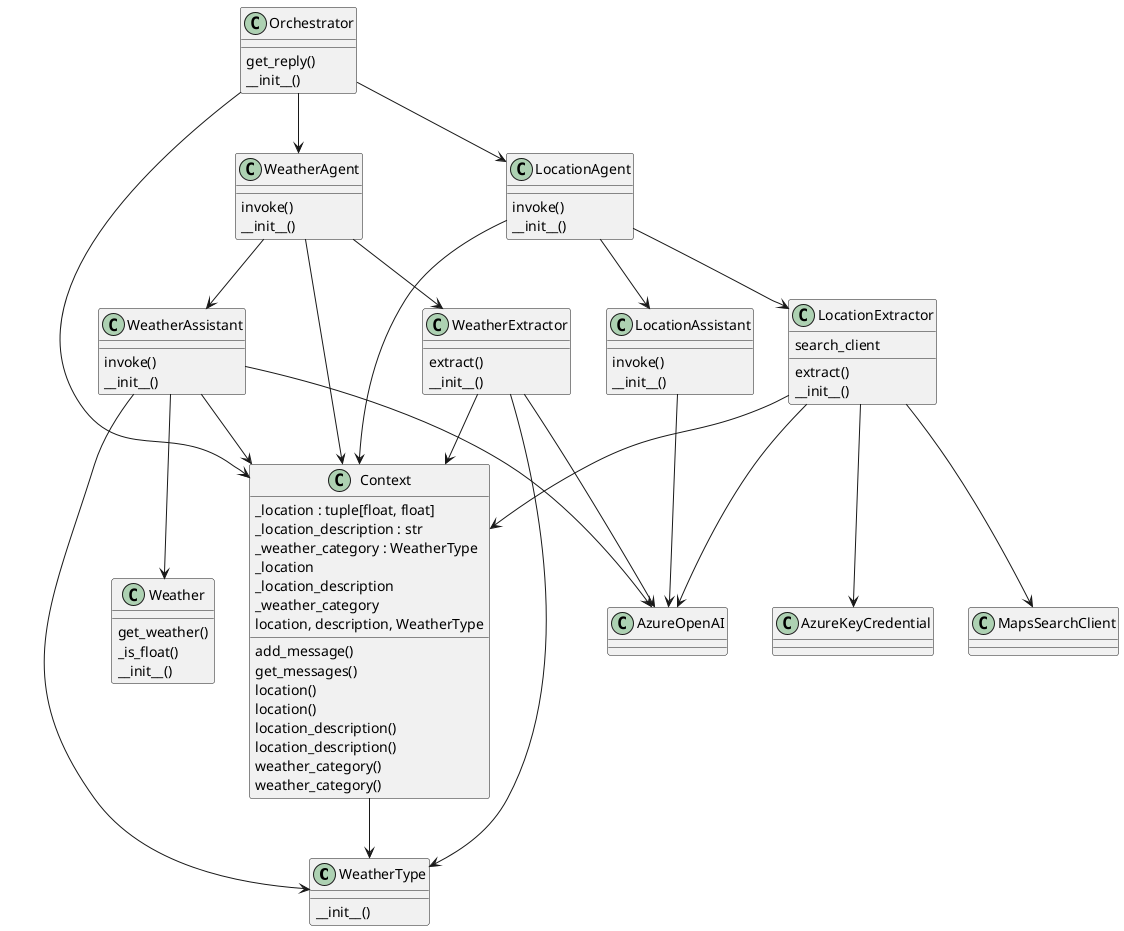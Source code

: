 @startuml DemoDiagram
class WeatherType {
        __init__()
}
class Weather {
    get_weather()
    _is_float()
        __init__()
}
class Orchestrator {
    get_reply()
        __init__()
}
Orchestrator --> Context
Orchestrator --> LocationAgent
Orchestrator --> WeatherAgent
class WeatherExtractor {
    extract()
        __init__()
}
WeatherExtractor --> Context
WeatherExtractor --> AzureOpenAI
WeatherExtractor --> WeatherType
class Context {
    add_message()
    get_messages()
    location()
    location()
    location_description()
    location_description()
    weather_category()
    weather_category()
        _location : tuple[float, float] 
    _location_description : str 
    _weather_category : WeatherType 
    _location
    _location_description
    _weather_category
    location, description, WeatherType
}
Context --> WeatherType
class WeatherAssistant {
    invoke()
        __init__()
}
WeatherAssistant --> WeatherType
WeatherAssistant --> Weather
WeatherAssistant --> Context
WeatherAssistant --> AzureOpenAI
class WeatherAgent {
    invoke()
        __init__()
}
WeatherAgent --> WeatherAssistant
WeatherAgent --> WeatherExtractor
WeatherAgent --> Context
class LocationExtractor {
    extract()
        search_client
    __init__()
}
LocationExtractor --> AzureOpenAI
LocationExtractor --> Context
LocationExtractor --> MapsSearchClient
LocationExtractor --> AzureKeyCredential
class LocationAssistant {
    invoke()
        __init__()
}
LocationAssistant --> AzureOpenAI
class LocationAgent {
    invoke()
        __init__()
}
LocationAgent --> LocationAssistant
LocationAgent --> LocationExtractor
LocationAgent --> Context
@enduml
